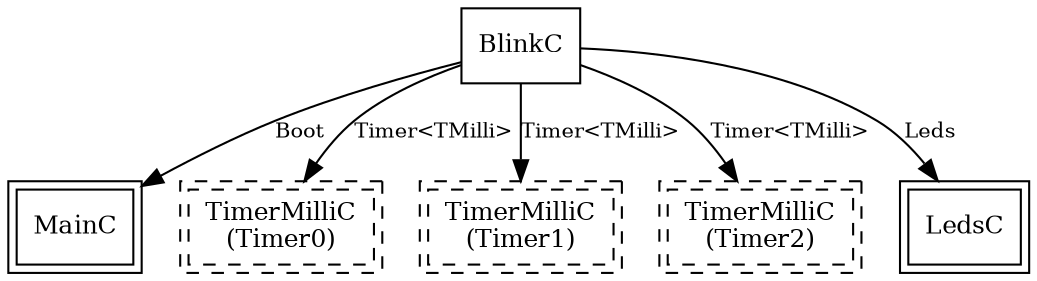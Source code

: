 digraph "BlinkAppC" {
  "BlinkC" [fontsize=12, shape=box, URL="../chtml/BlinkC.html"];
  "MainC" [fontsize=12, shape=box,peripheries=2, URL="../chtml/tos.system.MainC.html"];
  "BlinkC" [fontsize=12, shape=box, URL="../chtml/BlinkC.html"];
  "BlinkAppC.Timer0" [fontsize=12, shape=box,peripheries=2, style=dashed, label="TimerMilliC\n(Timer0)", URL="../chtml/tos.system.TimerMilliC.html"];
  "BlinkC" [fontsize=12, shape=box, URL="../chtml/BlinkC.html"];
  "BlinkAppC.Timer1" [fontsize=12, shape=box,peripheries=2, style=dashed, label="TimerMilliC\n(Timer1)", URL="../chtml/tos.system.TimerMilliC.html"];
  "BlinkC" [fontsize=12, shape=box, URL="../chtml/BlinkC.html"];
  "BlinkAppC.Timer2" [fontsize=12, shape=box,peripheries=2, style=dashed, label="TimerMilliC\n(Timer2)", URL="../chtml/tos.system.TimerMilliC.html"];
  "BlinkC" [fontsize=12, shape=box, URL="../chtml/BlinkC.html"];
  "LedsC" [fontsize=12, shape=box,peripheries=2, URL="../chtml/tos.system.LedsC.html"];
  "BlinkC" -> "MainC" [label="Boot", URL="../ihtml/tos.interfaces.Boot.html", fontsize=10];
  "BlinkC" -> "BlinkAppC.Timer0" [label="Timer<TMilli>", URL="../ihtml/tos.lib.timer.Timer.html", fontsize=10];
  "BlinkC" -> "BlinkAppC.Timer1" [label="Timer<TMilli>", URL="../ihtml/tos.lib.timer.Timer.html", fontsize=10];
  "BlinkC" -> "BlinkAppC.Timer2" [label="Timer<TMilli>", URL="../ihtml/tos.lib.timer.Timer.html", fontsize=10];
  "BlinkC" -> "LedsC" [label="Leds", URL="../ihtml/tos.interfaces.Leds.html", fontsize=10];
}
